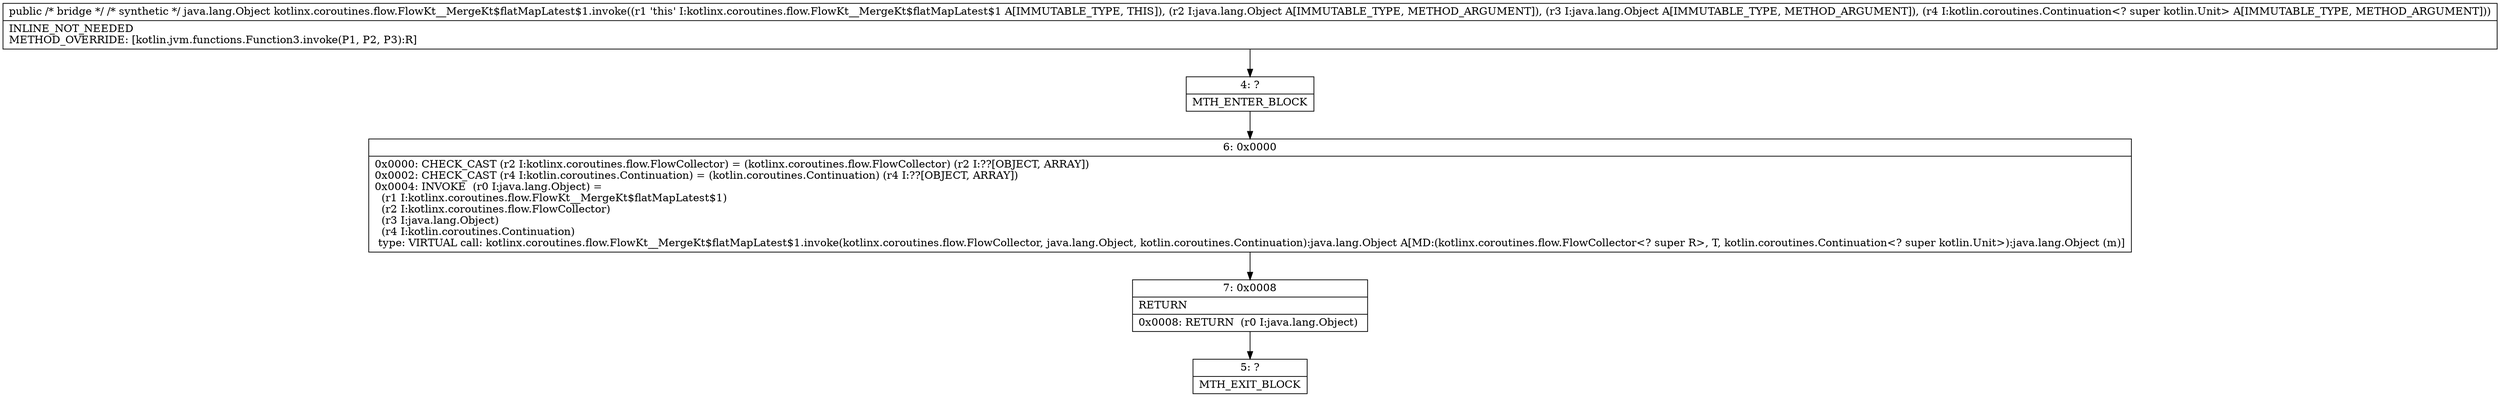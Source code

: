 digraph "CFG forkotlinx.coroutines.flow.FlowKt__MergeKt$flatMapLatest$1.invoke(Ljava\/lang\/Object;Ljava\/lang\/Object;Ljava\/lang\/Object;)Ljava\/lang\/Object;" {
Node_4 [shape=record,label="{4\:\ ?|MTH_ENTER_BLOCK\l}"];
Node_6 [shape=record,label="{6\:\ 0x0000|0x0000: CHECK_CAST (r2 I:kotlinx.coroutines.flow.FlowCollector) = (kotlinx.coroutines.flow.FlowCollector) (r2 I:??[OBJECT, ARRAY]) \l0x0002: CHECK_CAST (r4 I:kotlin.coroutines.Continuation) = (kotlin.coroutines.Continuation) (r4 I:??[OBJECT, ARRAY]) \l0x0004: INVOKE  (r0 I:java.lang.Object) = \l  (r1 I:kotlinx.coroutines.flow.FlowKt__MergeKt$flatMapLatest$1)\l  (r2 I:kotlinx.coroutines.flow.FlowCollector)\l  (r3 I:java.lang.Object)\l  (r4 I:kotlin.coroutines.Continuation)\l type: VIRTUAL call: kotlinx.coroutines.flow.FlowKt__MergeKt$flatMapLatest$1.invoke(kotlinx.coroutines.flow.FlowCollector, java.lang.Object, kotlin.coroutines.Continuation):java.lang.Object A[MD:(kotlinx.coroutines.flow.FlowCollector\<? super R\>, T, kotlin.coroutines.Continuation\<? super kotlin.Unit\>):java.lang.Object (m)]\l}"];
Node_7 [shape=record,label="{7\:\ 0x0008|RETURN\l|0x0008: RETURN  (r0 I:java.lang.Object) \l}"];
Node_5 [shape=record,label="{5\:\ ?|MTH_EXIT_BLOCK\l}"];
MethodNode[shape=record,label="{public \/* bridge *\/ \/* synthetic *\/ java.lang.Object kotlinx.coroutines.flow.FlowKt__MergeKt$flatMapLatest$1.invoke((r1 'this' I:kotlinx.coroutines.flow.FlowKt__MergeKt$flatMapLatest$1 A[IMMUTABLE_TYPE, THIS]), (r2 I:java.lang.Object A[IMMUTABLE_TYPE, METHOD_ARGUMENT]), (r3 I:java.lang.Object A[IMMUTABLE_TYPE, METHOD_ARGUMENT]), (r4 I:kotlin.coroutines.Continuation\<? super kotlin.Unit\> A[IMMUTABLE_TYPE, METHOD_ARGUMENT]))  | INLINE_NOT_NEEDED\lMETHOD_OVERRIDE: [kotlin.jvm.functions.Function3.invoke(P1, P2, P3):R]\l}"];
MethodNode -> Node_4;Node_4 -> Node_6;
Node_6 -> Node_7;
Node_7 -> Node_5;
}

